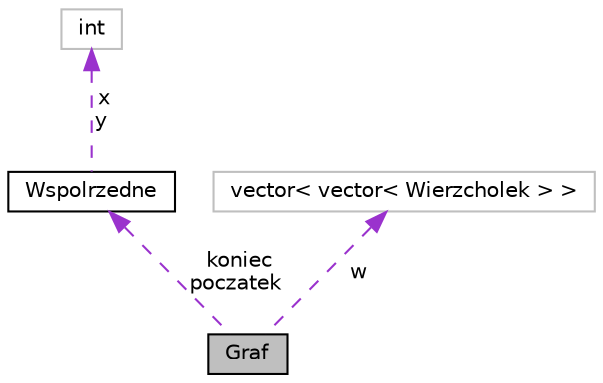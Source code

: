 digraph G
{
  edge [fontname="Helvetica",fontsize="10",labelfontname="Helvetica",labelfontsize="10"];
  node [fontname="Helvetica",fontsize="10",shape=record];
  Node1 [label="Graf",height=0.2,width=0.4,color="black", fillcolor="grey75", style="filled" fontcolor="black"];
  Node2 -> Node1 [dir="back",color="darkorchid3",fontsize="10",style="dashed",label=" koniec\npoczatek" ,fontname="Helvetica"];
  Node2 [label="Wspolrzedne",height=0.2,width=0.4,color="black", fillcolor="white", style="filled",URL="$struct_wspolrzedne.html",tooltip="Struktura Wspolrzedne. W ktorej zdefiniowane sa dwie zmienne x oraz y, ktore odpowiadaja za przechowy..."];
  Node3 -> Node2 [dir="back",color="darkorchid3",fontsize="10",style="dashed",label=" x\ny" ,fontname="Helvetica"];
  Node3 [label="int",height=0.2,width=0.4,color="grey75", fillcolor="white", style="filled"];
  Node4 -> Node1 [dir="back",color="darkorchid3",fontsize="10",style="dashed",label=" w" ,fontname="Helvetica"];
  Node4 [label="vector\< vector\< Wierzcholek \> \>",height=0.2,width=0.4,color="grey75", fillcolor="white", style="filled"];
}
